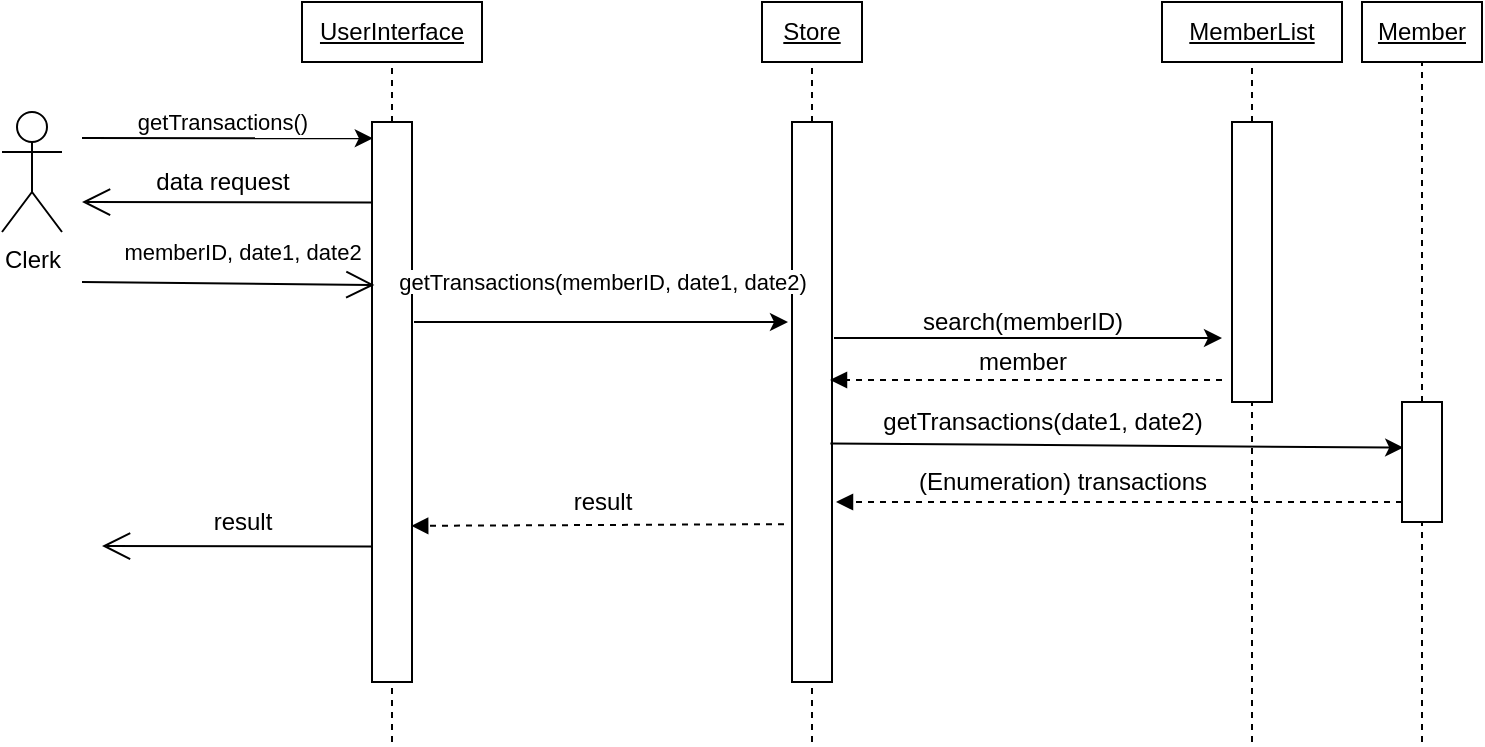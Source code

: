 <mxfile version="14.5.1" type="device"><diagram id="D5kV61fKvVQCKfypHPuU" name="Page-1"><mxGraphModel dx="1264" dy="592" grid="1" gridSize="10" guides="1" tooltips="1" connect="1" arrows="1" fold="1" page="1" pageScale="1" pageWidth="850" pageHeight="1100" math="0" shadow="0"><root><mxCell id="0"/><mxCell id="1" parent="0"/><mxCell id="s387Du4q6Iaha0Bj0tpN-1" value="&lt;u&gt;UserInterface&lt;/u&gt;" style="rounded=0;whiteSpace=wrap;html=1;" parent="1" vertex="1"><mxGeometry x="170" y="40" width="90" height="30" as="geometry"/></mxCell><mxCell id="9oll0VTFof09vg2qlnQu-1" value="&lt;u&gt;Store&lt;/u&gt;" style="rounded=0;whiteSpace=wrap;html=1;" parent="1" vertex="1"><mxGeometry x="400" y="40" width="50" height="30" as="geometry"/></mxCell><mxCell id="9oll0VTFof09vg2qlnQu-2" value="&lt;u&gt;MemberList&lt;/u&gt;" style="rounded=0;whiteSpace=wrap;html=1;" parent="1" vertex="1"><mxGeometry x="600" y="40" width="90" height="30" as="geometry"/></mxCell><mxCell id="9oll0VTFof09vg2qlnQu-3" value="&lt;u&gt;Member&lt;/u&gt;" style="rounded=0;whiteSpace=wrap;html=1;" parent="1" vertex="1"><mxGeometry x="700" y="40" width="60" height="30" as="geometry"/></mxCell><mxCell id="9oll0VTFof09vg2qlnQu-4" value="" style="rounded=0;whiteSpace=wrap;html=1;" parent="1" vertex="1"><mxGeometry x="205" y="100" width="20" height="280" as="geometry"/></mxCell><mxCell id="9oll0VTFof09vg2qlnQu-5" value="" style="endArrow=none;dashed=1;html=1;entryX=0.5;entryY=1;entryDx=0;entryDy=0;exitX=0.5;exitY=0;exitDx=0;exitDy=0;" parent="1" source="9oll0VTFof09vg2qlnQu-4" target="s387Du4q6Iaha0Bj0tpN-1" edge="1"><mxGeometry width="50" height="50" relative="1" as="geometry"><mxPoint x="250" y="300" as="sourcePoint"/><mxPoint x="300" y="250" as="targetPoint"/></mxGeometry></mxCell><mxCell id="9oll0VTFof09vg2qlnQu-6" value="" style="endArrow=none;dashed=1;html=1;entryX=0.5;entryY=1;entryDx=0;entryDy=0;" parent="1" target="9oll0VTFof09vg2qlnQu-4" edge="1"><mxGeometry width="50" height="50" relative="1" as="geometry"><mxPoint x="215" y="410" as="sourcePoint"/><mxPoint x="300" y="250" as="targetPoint"/></mxGeometry></mxCell><mxCell id="9oll0VTFof09vg2qlnQu-7" value="Clerk" style="shape=umlActor;verticalLabelPosition=bottom;verticalAlign=top;html=1;outlineConnect=0;" parent="1" vertex="1"><mxGeometry x="20" y="95" width="30" height="60" as="geometry"/></mxCell><mxCell id="9oll0VTFof09vg2qlnQu-12" value="&lt;span style=&quot;font-size: 11px ; background-color: rgb(255 , 255 , 255)&quot;&gt;memberID, date1, date2&lt;/span&gt;" style="text;html=1;align=center;verticalAlign=middle;resizable=0;points=[];autosize=1;" parent="1" vertex="1"><mxGeometry x="75" y="155" width="130" height="20" as="geometry"/></mxCell><mxCell id="9oll0VTFof09vg2qlnQu-13" value="" style="endArrow=open;endFill=1;endSize=12;html=1;entryX=0.06;entryY=0.291;entryDx=0;entryDy=0;entryPerimeter=0;" parent="1" target="9oll0VTFof09vg2qlnQu-4" edge="1"><mxGeometry width="160" relative="1" as="geometry"><mxPoint x="60" y="180" as="sourcePoint"/><mxPoint x="140" y="150" as="targetPoint"/></mxGeometry></mxCell><mxCell id="9oll0VTFof09vg2qlnQu-15" value="" style="rounded=0;whiteSpace=wrap;html=1;" parent="1" vertex="1"><mxGeometry x="415" y="100" width="20" height="280" as="geometry"/></mxCell><mxCell id="9oll0VTFof09vg2qlnQu-16" value="" style="endArrow=none;dashed=1;html=1;entryX=0.5;entryY=1;entryDx=0;entryDy=0;exitX=0.5;exitY=0;exitDx=0;exitDy=0;" parent="1" source="9oll0VTFof09vg2qlnQu-15" edge="1"><mxGeometry width="50" height="50" relative="1" as="geometry"><mxPoint x="460" y="300" as="sourcePoint"/><mxPoint x="425" y="70" as="targetPoint"/></mxGeometry></mxCell><mxCell id="9oll0VTFof09vg2qlnQu-17" value="" style="endArrow=none;dashed=1;html=1;entryX=0.5;entryY=1;entryDx=0;entryDy=0;" parent="1" target="9oll0VTFof09vg2qlnQu-15" edge="1"><mxGeometry width="50" height="50" relative="1" as="geometry"><mxPoint x="425" y="410" as="sourcePoint"/><mxPoint x="510" y="250" as="targetPoint"/></mxGeometry></mxCell><mxCell id="9oll0VTFof09vg2qlnQu-18" value="" style="endArrow=classic;html=1;" parent="1" edge="1"><mxGeometry width="50" height="50" relative="1" as="geometry"><mxPoint x="226" y="200" as="sourcePoint"/><mxPoint x="413" y="200" as="targetPoint"/></mxGeometry></mxCell><mxCell id="9oll0VTFof09vg2qlnQu-19" value="&lt;span style=&quot;font-size: 11px ; background-color: rgb(255 , 255 , 255)&quot;&gt;getTransactions(&lt;/span&gt;&lt;span style=&quot;font-size: 11px ; background-color: rgb(255 , 255 , 255)&quot;&gt;memberID, date1, date2&lt;/span&gt;&lt;span style=&quot;font-size: 11px ; background-color: rgb(255 , 255 , 255)&quot;&gt;)&lt;/span&gt;" style="text;html=1;align=center;verticalAlign=middle;resizable=0;points=[];autosize=1;" parent="1" vertex="1"><mxGeometry x="210" y="170" width="220" height="20" as="geometry"/></mxCell><mxCell id="9oll0VTFof09vg2qlnQu-20" value="" style="rounded=0;whiteSpace=wrap;html=1;" parent="1" vertex="1"><mxGeometry x="635" y="100" width="20" height="140" as="geometry"/></mxCell><mxCell id="9oll0VTFof09vg2qlnQu-21" value="" style="endArrow=none;dashed=1;html=1;entryX=0.5;entryY=1;entryDx=0;entryDy=0;exitX=0.5;exitY=0;exitDx=0;exitDy=0;" parent="1" source="9oll0VTFof09vg2qlnQu-20" edge="1"><mxGeometry width="50" height="50" relative="1" as="geometry"><mxPoint x="680" y="300" as="sourcePoint"/><mxPoint x="645" y="70" as="targetPoint"/></mxGeometry></mxCell><mxCell id="9oll0VTFof09vg2qlnQu-22" value="" style="endArrow=none;dashed=1;html=1;entryX=0.5;entryY=1;entryDx=0;entryDy=0;" parent="1" target="9oll0VTFof09vg2qlnQu-20" edge="1"><mxGeometry width="50" height="50" relative="1" as="geometry"><mxPoint x="645" y="410" as="sourcePoint"/><mxPoint x="730" y="250" as="targetPoint"/></mxGeometry></mxCell><mxCell id="9oll0VTFof09vg2qlnQu-23" value="" style="rounded=0;whiteSpace=wrap;html=1;" parent="1" vertex="1"><mxGeometry x="720" y="240" width="20" height="60" as="geometry"/></mxCell><mxCell id="9oll0VTFof09vg2qlnQu-24" value="" style="endArrow=none;dashed=1;html=1;entryX=0.5;entryY=1;entryDx=0;entryDy=0;exitX=0.5;exitY=0;exitDx=0;exitDy=0;" parent="1" source="9oll0VTFof09vg2qlnQu-23" edge="1"><mxGeometry width="50" height="50" relative="1" as="geometry"><mxPoint x="765" y="300" as="sourcePoint"/><mxPoint x="730" y="70" as="targetPoint"/></mxGeometry></mxCell><mxCell id="9oll0VTFof09vg2qlnQu-25" value="" style="endArrow=none;dashed=1;html=1;entryX=0.5;entryY=1;entryDx=0;entryDy=0;" parent="1" target="9oll0VTFof09vg2qlnQu-23" edge="1"><mxGeometry width="50" height="50" relative="1" as="geometry"><mxPoint x="730" y="410" as="sourcePoint"/><mxPoint x="815" y="250" as="targetPoint"/></mxGeometry></mxCell><mxCell id="9oll0VTFof09vg2qlnQu-26" value="" style="endArrow=classic;html=1;" parent="1" edge="1"><mxGeometry width="50" height="50" relative="1" as="geometry"><mxPoint x="436" y="208" as="sourcePoint"/><mxPoint x="630" y="208" as="targetPoint"/></mxGeometry></mxCell><mxCell id="9oll0VTFof09vg2qlnQu-27" value="search(memberID)" style="text;html=1;align=center;verticalAlign=middle;resizable=0;points=[];autosize=1;" parent="1" vertex="1"><mxGeometry x="470" y="190" width="120" height="20" as="geometry"/></mxCell><mxCell id="9oll0VTFof09vg2qlnQu-30" value="" style="endArrow=classic;html=1;exitX=0.96;exitY=0.574;exitDx=0;exitDy=0;exitPerimeter=0;entryX=0.03;entryY=0.38;entryDx=0;entryDy=0;entryPerimeter=0;" parent="1" source="9oll0VTFof09vg2qlnQu-15" target="9oll0VTFof09vg2qlnQu-23" edge="1"><mxGeometry width="50" height="50" relative="1" as="geometry"><mxPoint x="490" y="240" as="sourcePoint"/><mxPoint x="710" y="261" as="targetPoint"/></mxGeometry></mxCell><mxCell id="9oll0VTFof09vg2qlnQu-31" value="getTransactions(date1, date2)" style="text;html=1;align=center;verticalAlign=middle;resizable=0;points=[];autosize=1;" parent="1" vertex="1"><mxGeometry x="450" y="240" width="180" height="20" as="geometry"/></mxCell><mxCell id="9oll0VTFof09vg2qlnQu-32" value="" style="html=1;verticalAlign=bottom;labelBackgroundColor=none;endArrow=block;endFill=1;dashed=1;" parent="1" edge="1"><mxGeometry width="160" relative="1" as="geometry"><mxPoint x="630" y="229" as="sourcePoint"/><mxPoint x="434" y="229" as="targetPoint"/></mxGeometry></mxCell><mxCell id="9oll0VTFof09vg2qlnQu-33" value="member" style="text;html=1;align=center;verticalAlign=middle;resizable=0;points=[];autosize=1;" parent="1" vertex="1"><mxGeometry x="500" y="210" width="60" height="20" as="geometry"/></mxCell><mxCell id="9oll0VTFof09vg2qlnQu-34" value="" style="html=1;verticalAlign=bottom;labelBackgroundColor=none;endArrow=block;endFill=1;dashed=1;exitX=-0.2;exitY=0.611;exitDx=0;exitDy=0;exitPerimeter=0;entryX=0.98;entryY=0.614;entryDx=0;entryDy=0;entryPerimeter=0;" parent="1" edge="1"><mxGeometry width="160" relative="1" as="geometry"><mxPoint x="411" y="301.08" as="sourcePoint"/><mxPoint x="224.6" y="301.92" as="targetPoint"/></mxGeometry></mxCell><mxCell id="9oll0VTFof09vg2qlnQu-35" value="result" style="text;html=1;align=center;verticalAlign=middle;resizable=0;points=[];autosize=1;" parent="1" vertex="1"><mxGeometry x="295" y="280" width="50" height="20" as="geometry"/></mxCell><mxCell id="9oll0VTFof09vg2qlnQu-36" value="" style="endArrow=open;endFill=1;endSize=12;html=1;exitX=-0.02;exitY=0.651;exitDx=0;exitDy=0;exitPerimeter=0;" parent="1" edge="1"><mxGeometry width="160" relative="1" as="geometry"><mxPoint x="204.6" y="312.28" as="sourcePoint"/><mxPoint x="70" y="312" as="targetPoint"/></mxGeometry></mxCell><mxCell id="9oll0VTFof09vg2qlnQu-37" value="result" style="text;html=1;align=center;verticalAlign=middle;resizable=0;points=[];autosize=1;" parent="1" vertex="1"><mxGeometry x="115" y="290" width="50" height="20" as="geometry"/></mxCell><mxCell id="9oll0VTFof09vg2qlnQu-38" value="" style="endArrow=open;endFill=1;endSize=12;html=1;exitX=-0.02;exitY=0.651;exitDx=0;exitDy=0;exitPerimeter=0;" parent="1" edge="1"><mxGeometry width="160" relative="1" as="geometry"><mxPoint x="205.0" y="140.28" as="sourcePoint"/><mxPoint x="60" y="140" as="targetPoint"/></mxGeometry></mxCell><mxCell id="9oll0VTFof09vg2qlnQu-39" value="data request" style="text;html=1;align=center;verticalAlign=middle;resizable=0;points=[];autosize=1;" parent="1" vertex="1"><mxGeometry x="90" y="120" width="80" height="20" as="geometry"/></mxCell><mxCell id="9oll0VTFof09vg2qlnQu-40" value="" style="endArrow=classic;html=1;entryX=0.02;entryY=0.029;entryDx=0;entryDy=0;entryPerimeter=0;" parent="1" target="9oll0VTFof09vg2qlnQu-4" edge="1"><mxGeometry width="50" height="50" relative="1" as="geometry"><mxPoint x="60" y="108" as="sourcePoint"/><mxPoint x="260" y="190" as="targetPoint"/></mxGeometry></mxCell><mxCell id="9oll0VTFof09vg2qlnQu-41" value="&lt;span style=&quot;font-size: 11px ; background-color: rgb(255 , 255 , 255)&quot;&gt;getTransactions()&lt;/span&gt;" style="text;html=1;align=center;verticalAlign=middle;resizable=0;points=[];autosize=1;" parent="1" vertex="1"><mxGeometry x="80" y="90" width="100" height="20" as="geometry"/></mxCell><mxCell id="g-kBFEI7JNBWlBUw5Mpu-1" value="" style="html=1;verticalAlign=bottom;labelBackgroundColor=none;endArrow=block;endFill=1;dashed=1;exitX=0;exitY=0.833;exitDx=0;exitDy=0;exitPerimeter=0;" parent="1" source="9oll0VTFof09vg2qlnQu-23" edge="1"><mxGeometry width="160" relative="1" as="geometry"><mxPoint x="720" y="280" as="sourcePoint"/><mxPoint x="437" y="290" as="targetPoint"/></mxGeometry></mxCell><mxCell id="g-kBFEI7JNBWlBUw5Mpu-2" value="(Enumeration) transactions" style="text;html=1;align=center;verticalAlign=middle;resizable=0;points=[];autosize=1;" parent="1" vertex="1"><mxGeometry x="470" y="270" width="160" height="20" as="geometry"/></mxCell></root></mxGraphModel></diagram></mxfile>